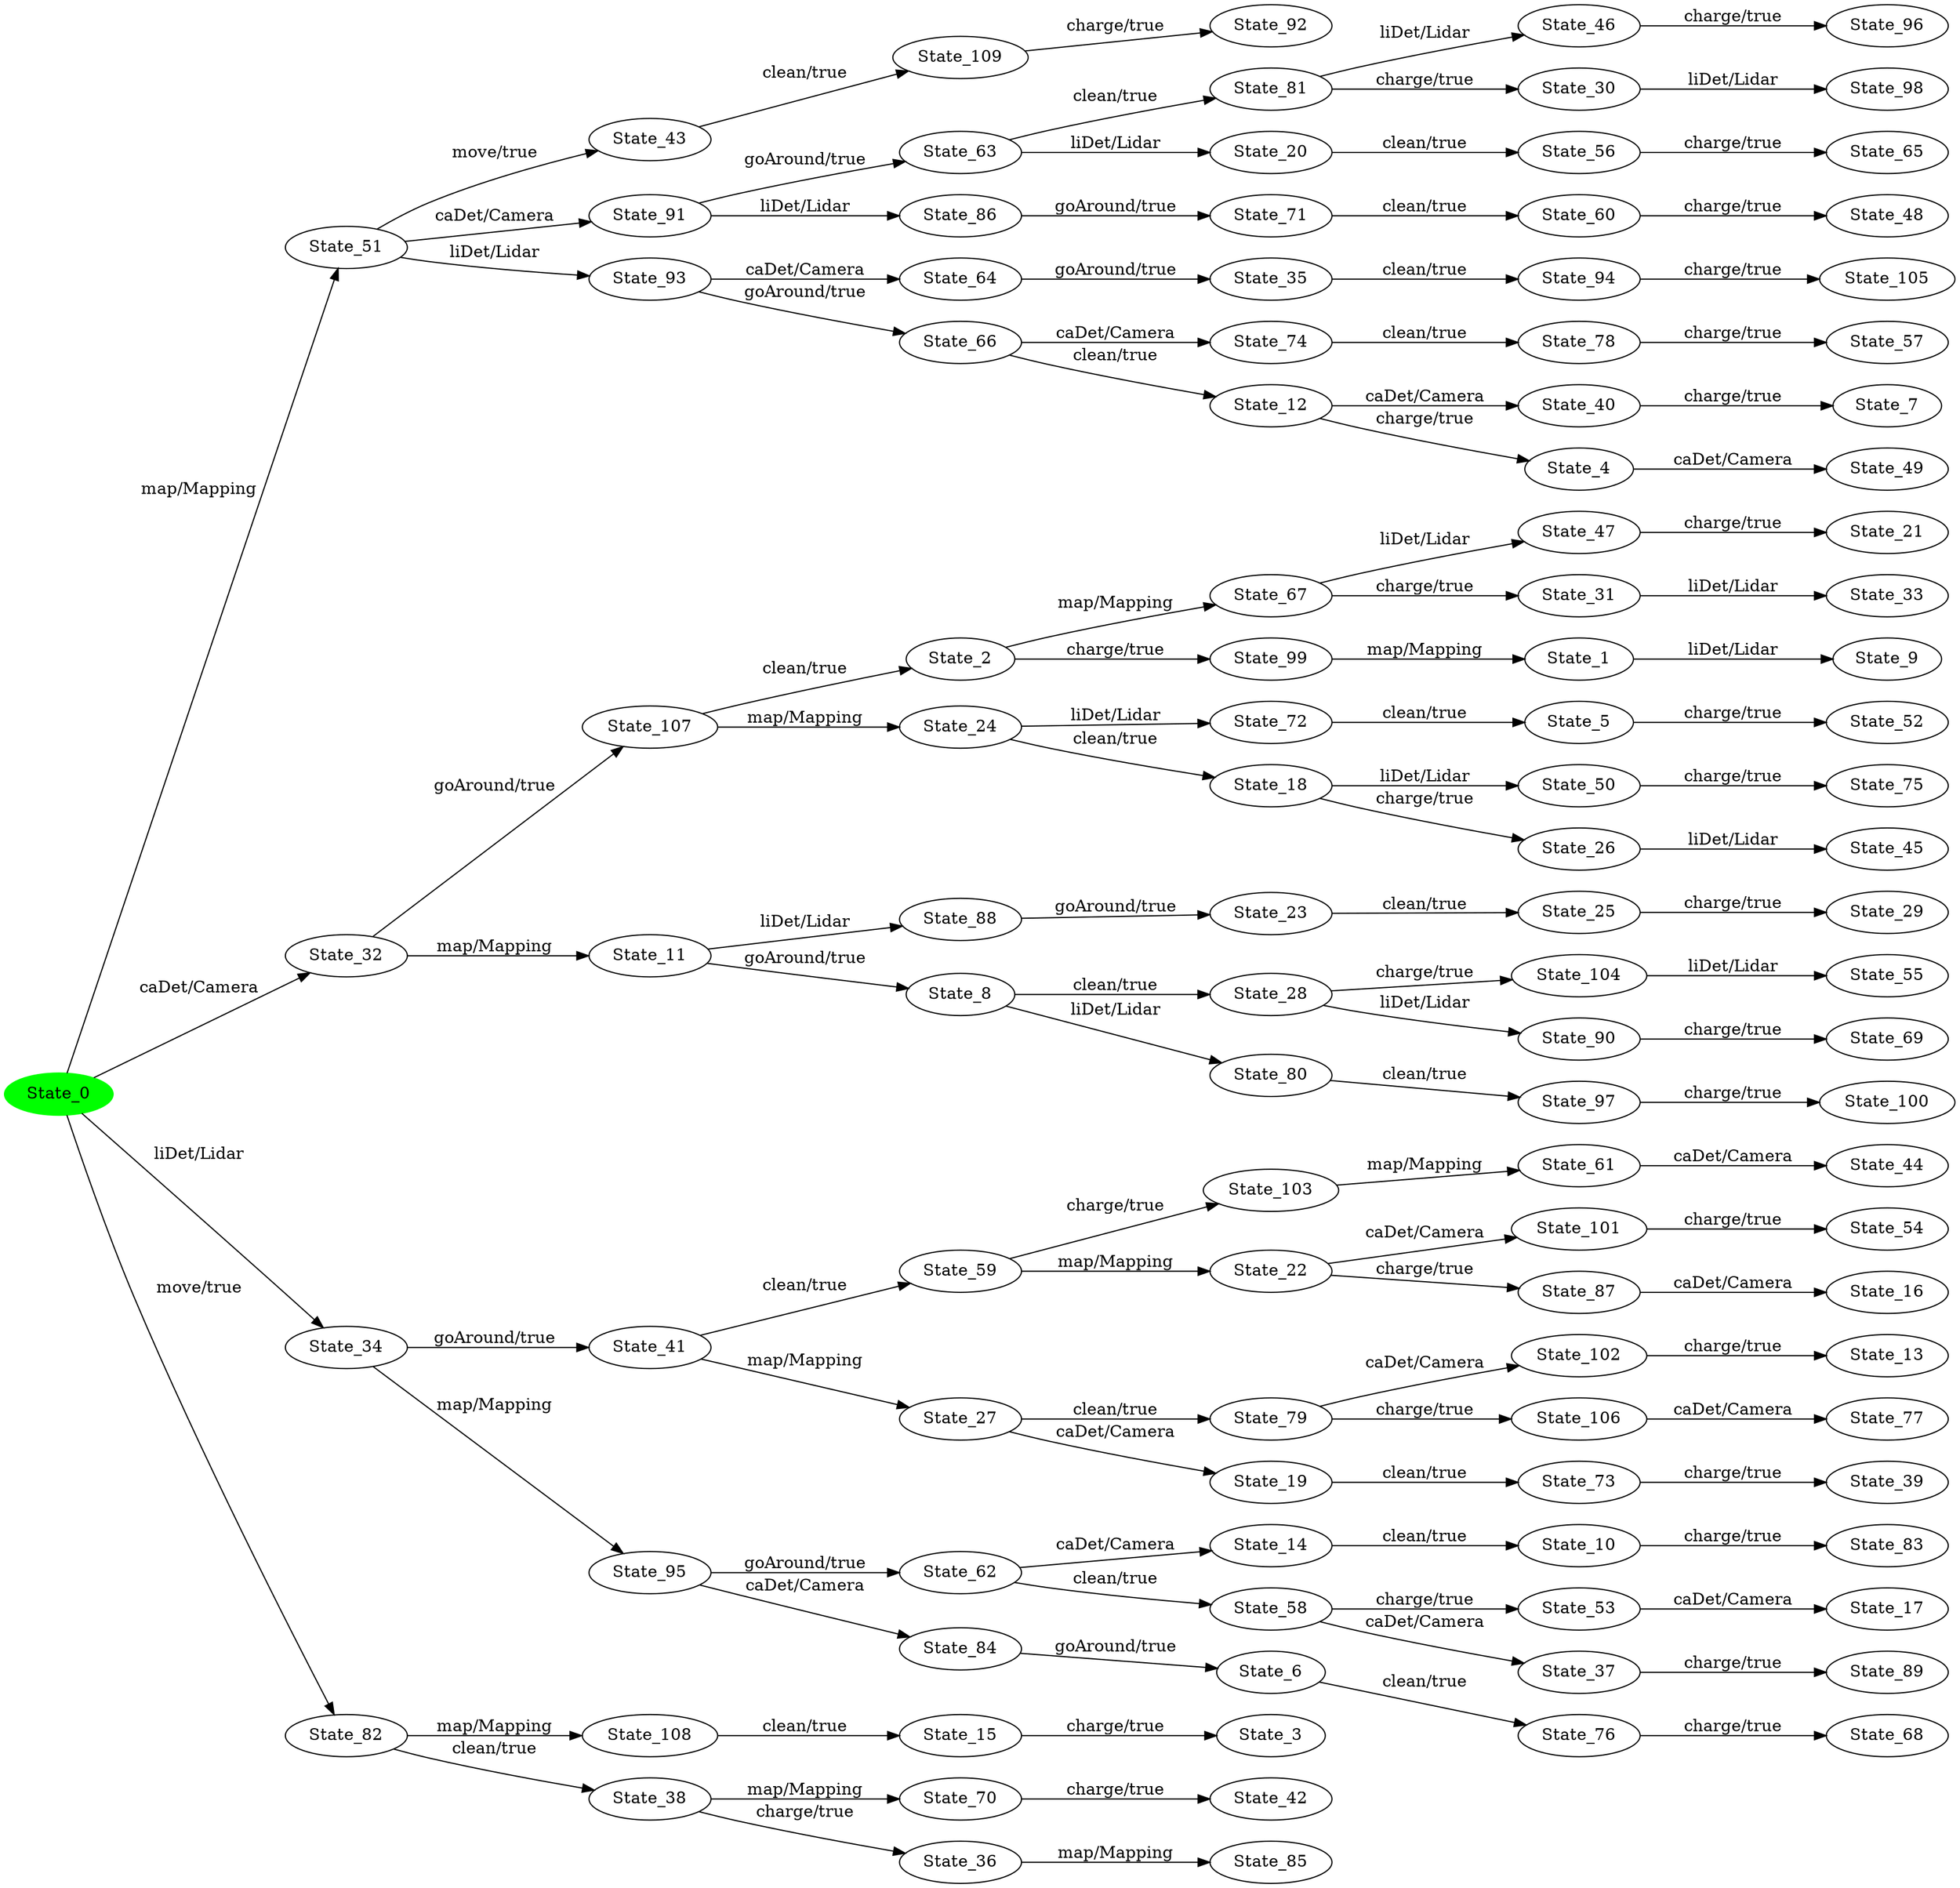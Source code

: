 digraph G {
rankdir=LR;
state0[ label = "State_0", style=filled, color=green ];
state1 [ label = "State_75" ];
state2 [ label = "State_100" ];
state3 [ label = "State_76" ];
state3 -> state4 [ label=" charge/true " ];
state5 [ label = "State_77" ];
state6 [ label = "State_78" ];
state6 -> state7 [ label=" charge/true " ];
state8 [ label = "State_103" ];
state8 -> state9 [ label=" map/Mapping " ];
state10 [ label = "State_71" ];
state10 -> state11 [ label=" clean/true " ];
state12 [ label = "State_104" ];
state12 -> state13 [ label=" liDet/Lidar " ];
state14 [ label = "State_72" ];
state14 -> state15 [ label=" clean/true " ];
state16 [ label = "State_101" ];
state16 -> state17 [ label=" charge/true " ];
state18 [ label = "State_73" ];
state18 -> state19 [ label=" charge/true " ];
state20 [ label = "State_102" ];
state20 -> state21 [ label=" charge/true " ];
state22 [ label = "State_74" ];
state22 -> state6 [ label=" clean/true " ];
state23 [ label = "State_107" ];
state23 -> state24 [ label=" clean/true " ];
state23 -> state25 [ label=" map/Mapping " ];
state26 [ label = "State_108" ];
state26 -> state27 [ label=" clean/true " ];
state28 [ label = "State_105" ];
state29 [ label = "State_70" ];
state29 -> state30 [ label=" charge/true " ];
state31 [ label = "State_106" ];
state31 -> state5 [ label=" caDet/Camera " ];
state32 [ label = "State_109" ];
state32 -> state33 [ label=" charge/true " ];
state34 [ label = "State_79" ];
state34 -> state31 [ label=" charge/true " ];
state34 -> state20 [ label=" caDet/Camera " ];
state35 [ label = "State_64" ];
state35 -> state36 [ label=" goAround/true " ];
state37 [ label = "State_65" ];
state38 [ label = "State_66" ];
state38 -> state39 [ label=" clean/true " ];
state38 -> state22 [ label=" caDet/Camera " ];
state40 [ label = "State_67" ];
state40 -> state41 [ label=" liDet/Lidar " ];
state40 -> state42 [ label=" charge/true " ];
state11 [ label = "State_60" ];
state11 -> state43 [ label=" charge/true " ];
state9 [ label = "State_61" ];
state9 -> state44 [ label=" caDet/Camera " ];
state45 [ label = "State_62" ];
state45 -> state46 [ label=" caDet/Camera " ];
state45 -> state47 [ label=" clean/true " ];
state48 [ label = "State_63" ];
state48 -> state49 [ label=" clean/true " ];
state48 -> state50 [ label=" liDet/Lidar " ];
state4 [ label = "State_68" ];
state51 [ label = "State_69" ];
state52 [ label = "State_53" ];
state52 -> state53 [ label=" caDet/Camera " ];
state17 [ label = "State_54" ];
state13 [ label = "State_55" ];
state54 [ label = "State_56" ];
state54 -> state37 [ label=" charge/true " ];
state55 [ label = "State_50" ];
state55 -> state1 [ label=" charge/true " ];
state56 [ label = "State_51" ];
state56 -> state57 [ label=" move/true " ];
state56 -> state58 [ label=" caDet/Camera " ];
state56 -> state59 [ label=" liDet/Lidar " ];
state60 [ label = "State_52" ];
state7 [ label = "State_57" ];
state47 [ label = "State_58" ];
state47 -> state52 [ label=" charge/true " ];
state47 -> state61 [ label=" caDet/Camera " ];
state62 [ label = "State_59" ];
state62 -> state8 [ label=" charge/true " ];
state62 -> state63 [ label=" map/Mapping " ];
state30 [ label = "State_42" ];
state57 [ label = "State_43" ];
state57 -> state32 [ label=" clean/true " ];
state44 [ label = "State_44" ];
state64 [ label = "State_45" ];
state65 [ label = "State_40" ];
state65 -> state66 [ label=" charge/true " ];
state67 [ label = "State_41" ];
state67 -> state68 [ label=" map/Mapping " ];
state67 -> state62 [ label=" clean/true " ];
state69 [ label = "State_46" ];
state69 -> state70 [ label=" charge/true " ];
state41 [ label = "State_47" ];
state41 -> state71 [ label=" charge/true " ];
state43 [ label = "State_48" ];
state72 [ label = "State_49" ];
state42 [ label = "State_31" ];
state42 -> state73 [ label=" liDet/Lidar " ];
state74 [ label = "State_32" ];
state74 -> state75 [ label=" map/Mapping " ];
state74 -> state23 [ label=" goAround/true " ];
state73 [ label = "State_33" ];
state76 [ label = "State_34" ];
state76 -> state77 [ label=" map/Mapping " ];
state76 -> state67 [ label=" goAround/true " ];
state78 [ label = "State_30" ];
state78 -> state79 [ label=" liDet/Lidar " ];
state19 [ label = "State_39" ];
state36 [ label = "State_35" ];
state36 -> state80 [ label=" clean/true " ];
state81 [ label = "State_36" ];
state81 -> state82 [ label=" map/Mapping " ];
state61 [ label = "State_37" ];
state61 -> state83 [ label=" charge/true " ];
state84 [ label = "State_38" ];
state84 -> state29 [ label=" map/Mapping " ];
state84 -> state81 [ label=" charge/true " ];
state50 [ label = "State_20" ];
state50 -> state54 [ label=" clean/true " ];
state71 [ label = "State_21" ];
state63 [ label = "State_22" ];
state63 -> state16 [ label=" caDet/Camera " ];
state63 -> state85 [ label=" charge/true " ];
state86 [ label = "State_23" ];
state86 -> state87 [ label=" clean/true " ];
state88 [ label = "State_28" ];
state88 -> state12 [ label=" charge/true " ];
state88 -> state89 [ label=" liDet/Lidar " ];
state90 [ label = "State_29" ];
state25 [ label = "State_24" ];
state25 -> state14 [ label=" liDet/Lidar " ];
state25 -> state91 [ label=" clean/true " ];
state87 [ label = "State_25" ];
state87 -> state90 [ label=" charge/true " ];
state92 [ label = "State_26" ];
state92 -> state64 [ label=" liDet/Lidar " ];
state68 [ label = "State_27" ];
state68 -> state93 [ label=" caDet/Camera " ];
state68 -> state34 [ label=" clean/true " ];
state94 [ label = "State_97" ];
state94 -> state2 [ label=" charge/true " ];
state24 [ label = "State_2" ];
state24 -> state40 [ label=" map/Mapping " ];
state24 -> state95 [ label=" charge/true " ];
state96 [ label = "State_3" ];
state79 [ label = "State_98" ];
state97 [ label = "State_10" ];
state97 -> state98 [ label=" charge/true " ];
state99 [ label = "State_4" ];
state99 -> state72 [ label=" caDet/Camera " ];
state75 [ label = "State_11" ];
state75 -> state100 [ label=" liDet/Lidar " ];
state75 -> state101 [ label=" goAround/true " ];
state95 [ label = "State_99" ];
state95 -> state102 [ label=" map/Mapping " ];
state39 [ label = "State_12" ];
state39 -> state99 [ label=" charge/true " ];
state39 -> state65 [ label=" caDet/Camera " ];
state15 [ label = "State_5" ];
state15 -> state60 [ label=" charge/true " ];
state59 [ label = "State_93" ];
state59 -> state38 [ label=" goAround/true " ];
state59 -> state35 [ label=" caDet/Camera " ];
state80 [ label = "State_94" ];
state80 -> state28 [ label=" charge/true " ];
state0 -> state56 [ label=" map/Mapping " ];
state0 -> state76 [ label=" liDet/Lidar " ];
state0 -> state103 [ label=" move/true " ];
state0 -> state74 [ label=" caDet/Camera " ];
state77 [ label = "State_95" ];
state77 -> state104 [ label=" caDet/Camera " ];
state77 -> state45 [ label=" goAround/true " ];
state70 [ label = "State_96" ];
state102 [ label = "State_1" ];
state102 -> state105 [ label=" liDet/Lidar " ];
state89 [ label = "State_90" ];
state89 -> state51 [ label=" charge/true " ];
state58 [ label = "State_91" ];
state58 -> state48 [ label=" goAround/true " ];
state58 -> state106 [ label=" liDet/Lidar " ];
state33 [ label = "State_92" ];
state107 [ label = "State_6" ];
state107 -> state3 [ label=" clean/true " ];
state66 [ label = "State_7" ];
state101 [ label = "State_8" ];
state101 -> state88 [ label=" clean/true " ];
state101 -> state108 [ label=" liDet/Lidar " ];
state105 [ label = "State_9" ];
state53 [ label = "State_17" ];
state91 [ label = "State_18" ];
state91 -> state92 [ label=" charge/true " ];
state91 -> state55 [ label=" liDet/Lidar " ];
state93 [ label = "State_19" ];
state93 -> state18 [ label=" clean/true " ];
state21 [ label = "State_13" ];
state46 [ label = "State_14" ];
state46 -> state97 [ label=" clean/true " ];
state27 [ label = "State_15" ];
state27 -> state96 [ label=" charge/true " ];
state109 [ label = "State_16" ];
state106 [ label = "State_86" ];
state106 -> state10 [ label=" goAround/true " ];
state85 [ label = "State_87" ];
state85 -> state109 [ label=" caDet/Camera " ];
state100 [ label = "State_88" ];
state100 -> state86 [ label=" goAround/true " ];
state83 [ label = "State_89" ];
state103 [ label = "State_82" ];
state103 -> state84 [ label=" clean/true " ];
state103 -> state26 [ label=" map/Mapping " ];
state98 [ label = "State_83" ];
state104 [ label = "State_84" ];
state104 -> state107 [ label=" goAround/true " ];
state82 [ label = "State_85" ];
state108 [ label = "State_80" ];
state108 -> state94 [ label=" clean/true " ];
state49 [ label = "State_81" ];
state49 -> state78 [ label=" charge/true " ];
state49 -> state69 [ label=" liDet/Lidar " ];
}
